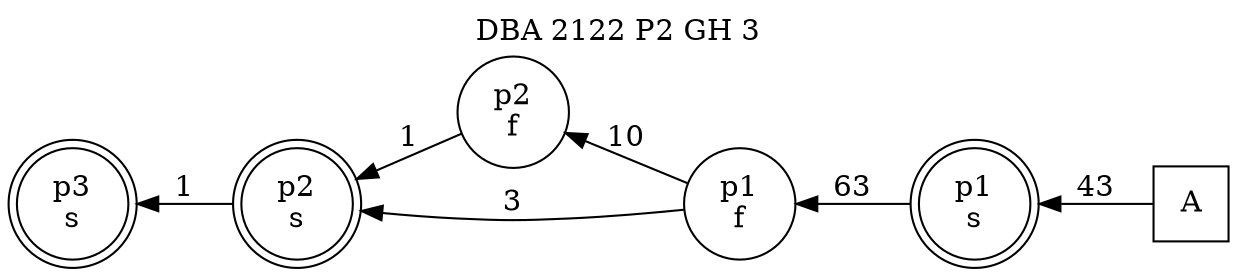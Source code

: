 digraph DBA_2122_P2_GH_3_GOOD {
labelloc="tl"
label= " DBA 2122 P2 GH 3 "
rankdir="RL";
"A" [shape="square" label="A"]
"p1_s" [shape="doublecircle" label="p1
s"]
"p1_f" [shape="circle" label="p1
f"]
"p2_f" [shape="circle" label="p2
f"]
"p2_s" [shape="doublecircle" label="p2
s"]
"p3_s" [shape="doublecircle" label="p3
s"]
"A" -> "p1_s" [ label=43]
"p1_s" -> "p1_f" [ label=63]
"p1_f" -> "p2_f" [ label=10]
"p1_f" -> "p2_s" [ label=3]
"p2_f" -> "p2_s" [ label=1]
"p2_s" -> "p3_s" [ label=1]
}
